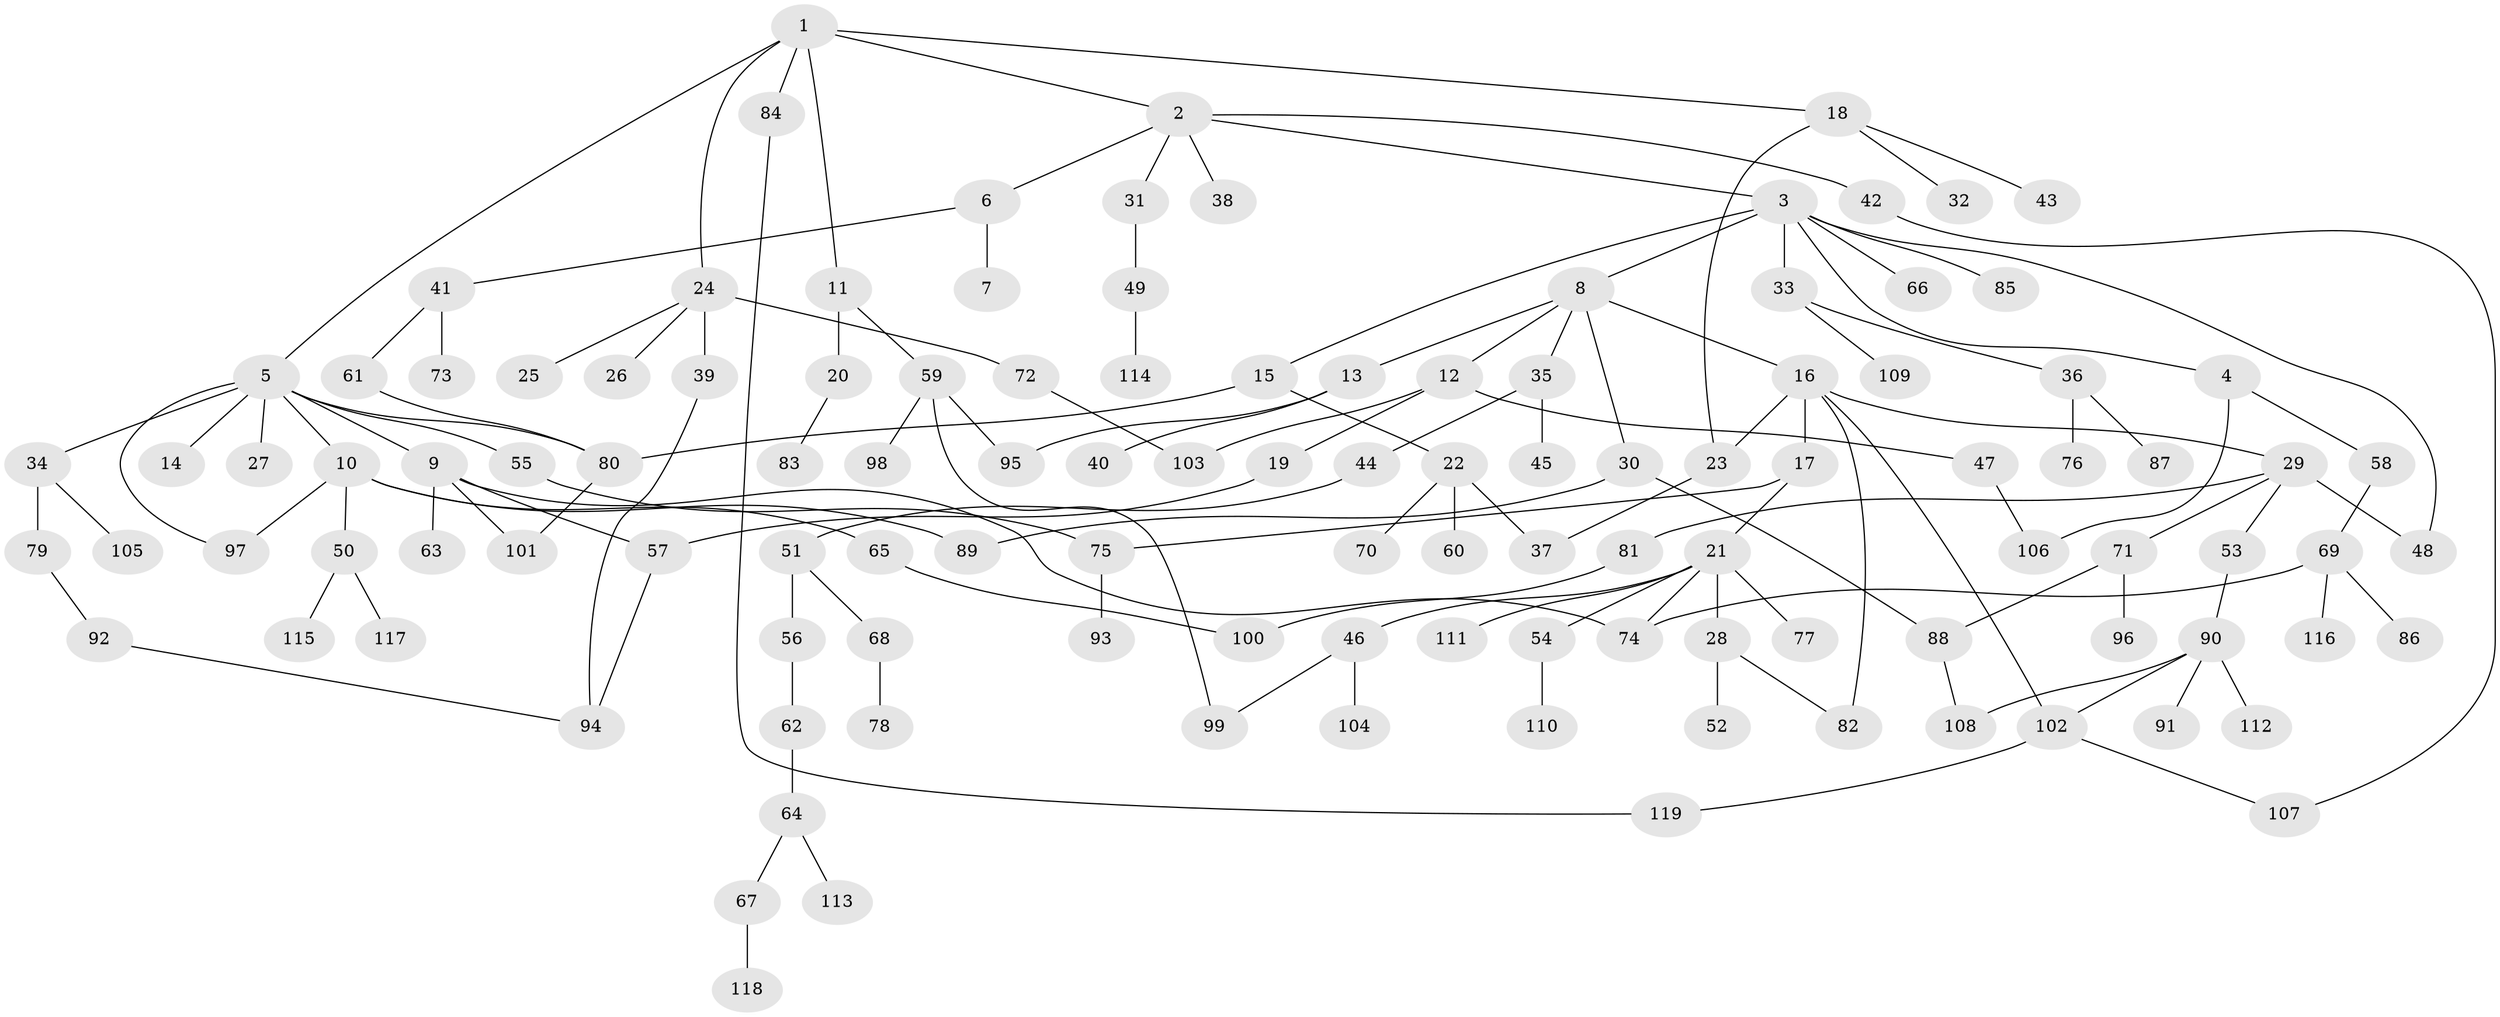 // Generated by graph-tools (version 1.1) at 2025/13/03/09/25 04:13:20]
// undirected, 119 vertices, 143 edges
graph export_dot {
graph [start="1"]
  node [color=gray90,style=filled];
  1;
  2;
  3;
  4;
  5;
  6;
  7;
  8;
  9;
  10;
  11;
  12;
  13;
  14;
  15;
  16;
  17;
  18;
  19;
  20;
  21;
  22;
  23;
  24;
  25;
  26;
  27;
  28;
  29;
  30;
  31;
  32;
  33;
  34;
  35;
  36;
  37;
  38;
  39;
  40;
  41;
  42;
  43;
  44;
  45;
  46;
  47;
  48;
  49;
  50;
  51;
  52;
  53;
  54;
  55;
  56;
  57;
  58;
  59;
  60;
  61;
  62;
  63;
  64;
  65;
  66;
  67;
  68;
  69;
  70;
  71;
  72;
  73;
  74;
  75;
  76;
  77;
  78;
  79;
  80;
  81;
  82;
  83;
  84;
  85;
  86;
  87;
  88;
  89;
  90;
  91;
  92;
  93;
  94;
  95;
  96;
  97;
  98;
  99;
  100;
  101;
  102;
  103;
  104;
  105;
  106;
  107;
  108;
  109;
  110;
  111;
  112;
  113;
  114;
  115;
  116;
  117;
  118;
  119;
  1 -- 2;
  1 -- 5;
  1 -- 11;
  1 -- 18;
  1 -- 24;
  1 -- 84;
  2 -- 3;
  2 -- 6;
  2 -- 31;
  2 -- 38;
  2 -- 42;
  3 -- 4;
  3 -- 8;
  3 -- 15;
  3 -- 33;
  3 -- 66;
  3 -- 85;
  3 -- 48;
  4 -- 58;
  4 -- 106;
  5 -- 9;
  5 -- 10;
  5 -- 14;
  5 -- 27;
  5 -- 34;
  5 -- 55;
  5 -- 80;
  5 -- 97;
  6 -- 7;
  6 -- 41;
  8 -- 12;
  8 -- 13;
  8 -- 16;
  8 -- 30;
  8 -- 35;
  9 -- 57;
  9 -- 63;
  9 -- 74;
  9 -- 101;
  10 -- 50;
  10 -- 65;
  10 -- 89;
  10 -- 97;
  11 -- 20;
  11 -- 59;
  12 -- 19;
  12 -- 47;
  12 -- 103;
  13 -- 40;
  13 -- 95;
  15 -- 22;
  15 -- 80;
  16 -- 17;
  16 -- 29;
  16 -- 82;
  16 -- 102;
  16 -- 23;
  17 -- 21;
  17 -- 75;
  18 -- 23;
  18 -- 32;
  18 -- 43;
  19 -- 57;
  20 -- 83;
  21 -- 28;
  21 -- 46;
  21 -- 54;
  21 -- 77;
  21 -- 111;
  21 -- 74;
  22 -- 60;
  22 -- 70;
  22 -- 37;
  23 -- 37;
  24 -- 25;
  24 -- 26;
  24 -- 39;
  24 -- 72;
  28 -- 52;
  28 -- 82;
  29 -- 48;
  29 -- 53;
  29 -- 71;
  29 -- 81;
  30 -- 88;
  30 -- 89;
  31 -- 49;
  33 -- 36;
  33 -- 109;
  34 -- 79;
  34 -- 105;
  35 -- 44;
  35 -- 45;
  36 -- 76;
  36 -- 87;
  39 -- 94;
  41 -- 61;
  41 -- 73;
  42 -- 107;
  44 -- 51;
  46 -- 104;
  46 -- 99;
  47 -- 106;
  49 -- 114;
  50 -- 115;
  50 -- 117;
  51 -- 56;
  51 -- 68;
  53 -- 90;
  54 -- 110;
  55 -- 75;
  56 -- 62;
  57 -- 94;
  58 -- 69;
  59 -- 95;
  59 -- 98;
  59 -- 99;
  61 -- 80;
  62 -- 64;
  64 -- 67;
  64 -- 113;
  65 -- 100;
  67 -- 118;
  68 -- 78;
  69 -- 86;
  69 -- 116;
  69 -- 74;
  71 -- 88;
  71 -- 96;
  72 -- 103;
  75 -- 93;
  79 -- 92;
  80 -- 101;
  81 -- 100;
  84 -- 119;
  88 -- 108;
  90 -- 91;
  90 -- 108;
  90 -- 112;
  90 -- 102;
  92 -- 94;
  102 -- 107;
  102 -- 119;
}
